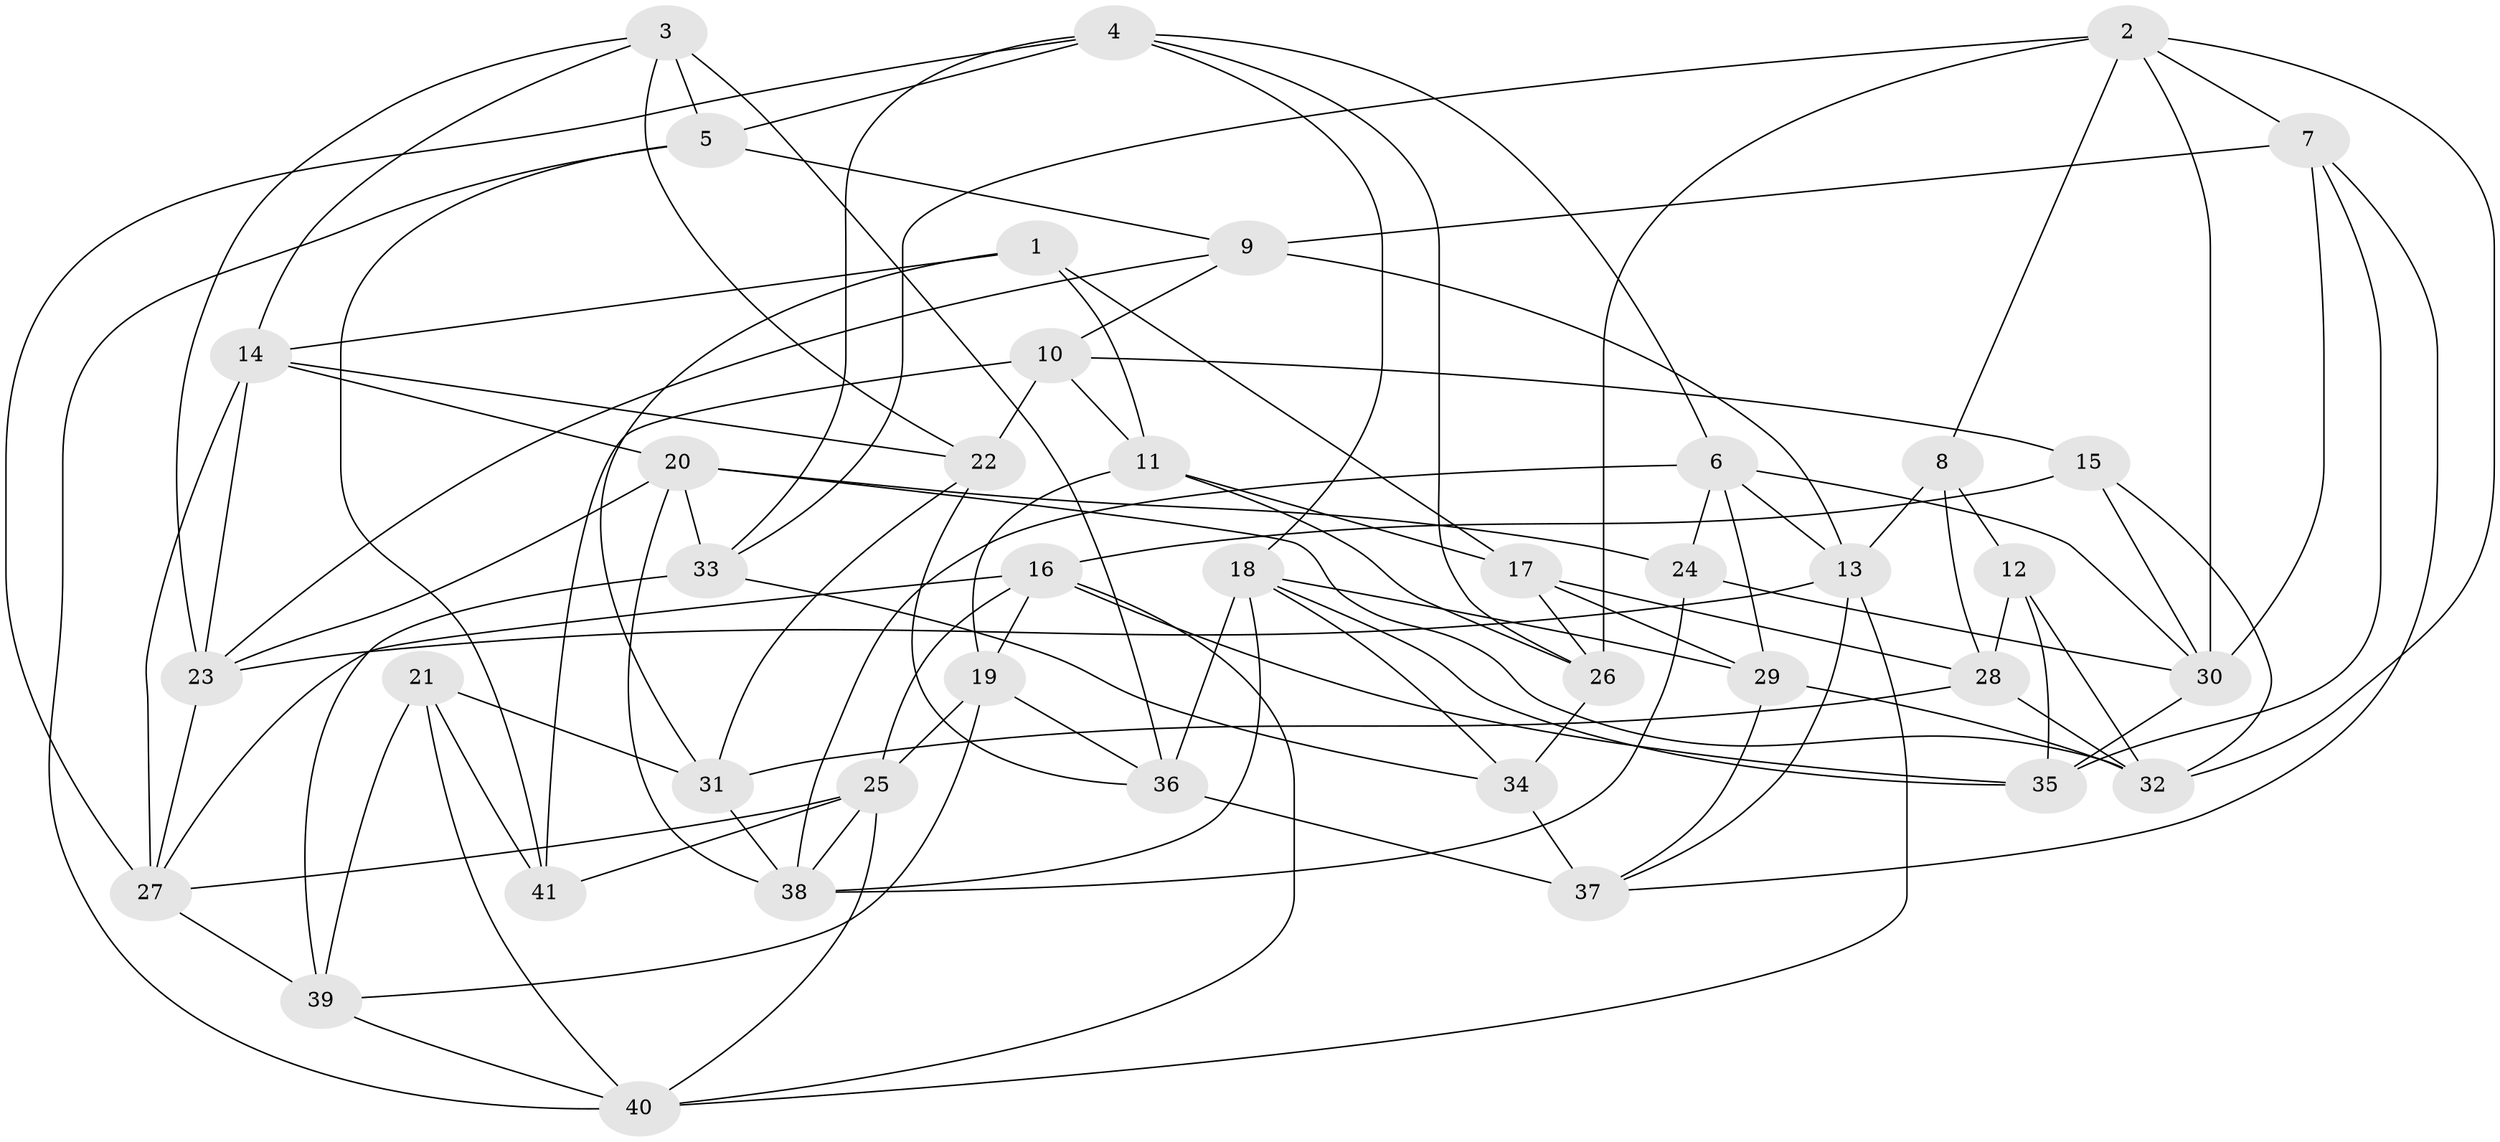 // original degree distribution, {4: 1.0}
// Generated by graph-tools (version 1.1) at 2025/03/03/09/25 03:03:06]
// undirected, 41 vertices, 106 edges
graph export_dot {
graph [start="1"]
  node [color=gray90,style=filled];
  1;
  2;
  3;
  4;
  5;
  6;
  7;
  8;
  9;
  10;
  11;
  12;
  13;
  14;
  15;
  16;
  17;
  18;
  19;
  20;
  21;
  22;
  23;
  24;
  25;
  26;
  27;
  28;
  29;
  30;
  31;
  32;
  33;
  34;
  35;
  36;
  37;
  38;
  39;
  40;
  41;
  1 -- 11 [weight=1.0];
  1 -- 14 [weight=1.0];
  1 -- 17 [weight=1.0];
  1 -- 31 [weight=1.0];
  2 -- 7 [weight=1.0];
  2 -- 8 [weight=1.0];
  2 -- 26 [weight=1.0];
  2 -- 30 [weight=1.0];
  2 -- 32 [weight=1.0];
  2 -- 33 [weight=1.0];
  3 -- 5 [weight=2.0];
  3 -- 14 [weight=1.0];
  3 -- 22 [weight=1.0];
  3 -- 23 [weight=1.0];
  3 -- 36 [weight=1.0];
  4 -- 5 [weight=1.0];
  4 -- 6 [weight=1.0];
  4 -- 18 [weight=1.0];
  4 -- 26 [weight=1.0];
  4 -- 27 [weight=1.0];
  4 -- 33 [weight=1.0];
  5 -- 9 [weight=1.0];
  5 -- 40 [weight=1.0];
  5 -- 41 [weight=1.0];
  6 -- 13 [weight=1.0];
  6 -- 24 [weight=1.0];
  6 -- 29 [weight=1.0];
  6 -- 30 [weight=1.0];
  6 -- 38 [weight=1.0];
  7 -- 9 [weight=2.0];
  7 -- 30 [weight=1.0];
  7 -- 35 [weight=1.0];
  7 -- 37 [weight=1.0];
  8 -- 12 [weight=1.0];
  8 -- 13 [weight=1.0];
  8 -- 28 [weight=1.0];
  9 -- 10 [weight=1.0];
  9 -- 13 [weight=1.0];
  9 -- 23 [weight=1.0];
  10 -- 11 [weight=1.0];
  10 -- 15 [weight=1.0];
  10 -- 22 [weight=2.0];
  10 -- 41 [weight=1.0];
  11 -- 17 [weight=1.0];
  11 -- 19 [weight=2.0];
  11 -- 26 [weight=1.0];
  12 -- 28 [weight=2.0];
  12 -- 32 [weight=1.0];
  12 -- 35 [weight=2.0];
  13 -- 23 [weight=1.0];
  13 -- 37 [weight=1.0];
  13 -- 40 [weight=1.0];
  14 -- 20 [weight=1.0];
  14 -- 22 [weight=1.0];
  14 -- 23 [weight=1.0];
  14 -- 27 [weight=1.0];
  15 -- 16 [weight=1.0];
  15 -- 30 [weight=1.0];
  15 -- 32 [weight=1.0];
  16 -- 19 [weight=1.0];
  16 -- 25 [weight=1.0];
  16 -- 27 [weight=1.0];
  16 -- 35 [weight=1.0];
  16 -- 40 [weight=1.0];
  17 -- 26 [weight=1.0];
  17 -- 28 [weight=1.0];
  17 -- 29 [weight=2.0];
  18 -- 29 [weight=1.0];
  18 -- 34 [weight=1.0];
  18 -- 35 [weight=1.0];
  18 -- 36 [weight=1.0];
  18 -- 38 [weight=1.0];
  19 -- 25 [weight=1.0];
  19 -- 36 [weight=1.0];
  19 -- 39 [weight=1.0];
  20 -- 23 [weight=1.0];
  20 -- 24 [weight=1.0];
  20 -- 32 [weight=1.0];
  20 -- 33 [weight=1.0];
  20 -- 38 [weight=1.0];
  21 -- 31 [weight=2.0];
  21 -- 39 [weight=2.0];
  21 -- 40 [weight=1.0];
  21 -- 41 [weight=1.0];
  22 -- 31 [weight=1.0];
  22 -- 36 [weight=1.0];
  23 -- 27 [weight=1.0];
  24 -- 30 [weight=1.0];
  24 -- 38 [weight=1.0];
  25 -- 27 [weight=1.0];
  25 -- 38 [weight=1.0];
  25 -- 40 [weight=1.0];
  25 -- 41 [weight=1.0];
  26 -- 34 [weight=2.0];
  27 -- 39 [weight=1.0];
  28 -- 31 [weight=1.0];
  28 -- 32 [weight=1.0];
  29 -- 32 [weight=1.0];
  29 -- 37 [weight=1.0];
  30 -- 35 [weight=1.0];
  31 -- 38 [weight=1.0];
  33 -- 34 [weight=2.0];
  33 -- 39 [weight=1.0];
  34 -- 37 [weight=1.0];
  36 -- 37 [weight=2.0];
  39 -- 40 [weight=1.0];
}
